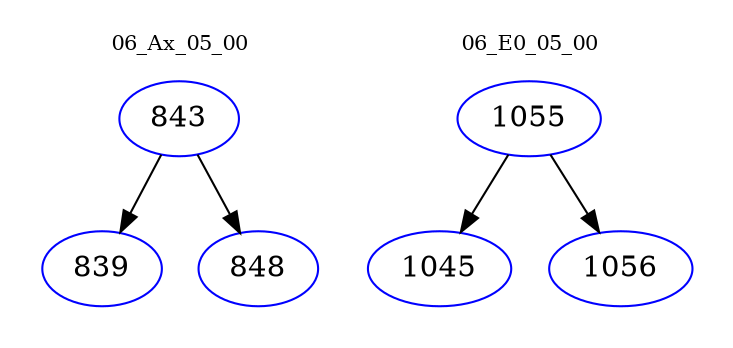 digraph{
subgraph cluster_0 {
color = white
label = "06_Ax_05_00";
fontsize=10;
T0_843 [label="843", color="blue"]
T0_843 -> T0_839 [color="black"]
T0_839 [label="839", color="blue"]
T0_843 -> T0_848 [color="black"]
T0_848 [label="848", color="blue"]
}
subgraph cluster_1 {
color = white
label = "06_E0_05_00";
fontsize=10;
T1_1055 [label="1055", color="blue"]
T1_1055 -> T1_1045 [color="black"]
T1_1045 [label="1045", color="blue"]
T1_1055 -> T1_1056 [color="black"]
T1_1056 [label="1056", color="blue"]
}
}
